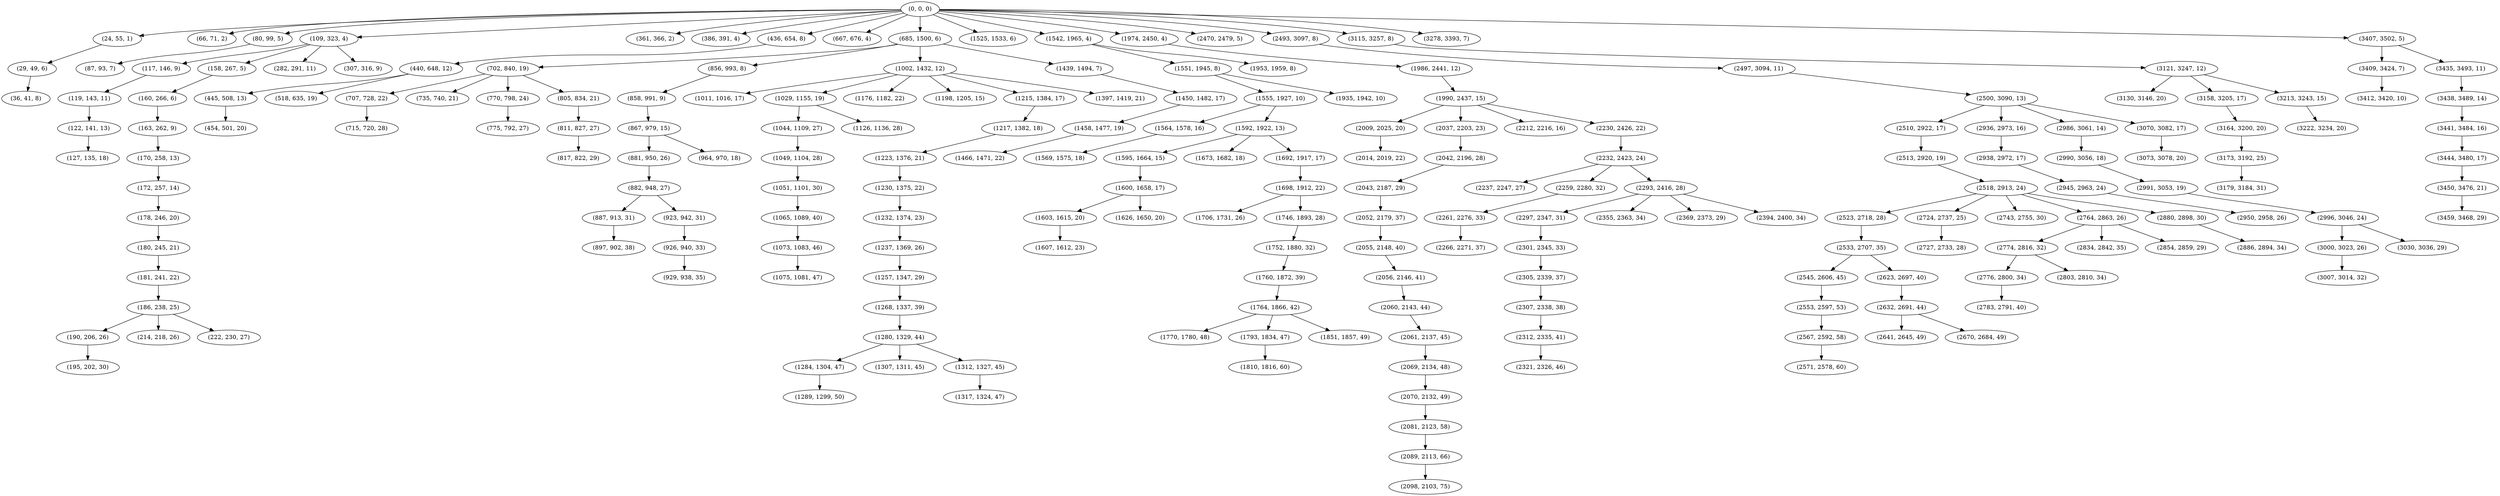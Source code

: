 digraph tree {
    "(0, 0, 0)";
    "(24, 55, 1)";
    "(29, 49, 6)";
    "(36, 41, 8)";
    "(66, 71, 2)";
    "(80, 99, 5)";
    "(87, 93, 7)";
    "(109, 323, 4)";
    "(117, 146, 9)";
    "(119, 143, 11)";
    "(122, 141, 13)";
    "(127, 135, 18)";
    "(158, 267, 5)";
    "(160, 266, 6)";
    "(163, 262, 9)";
    "(170, 258, 13)";
    "(172, 257, 14)";
    "(178, 246, 20)";
    "(180, 245, 21)";
    "(181, 241, 22)";
    "(186, 238, 25)";
    "(190, 206, 26)";
    "(195, 202, 30)";
    "(214, 218, 26)";
    "(222, 230, 27)";
    "(282, 291, 11)";
    "(307, 316, 9)";
    "(361, 366, 2)";
    "(386, 391, 4)";
    "(436, 654, 8)";
    "(440, 648, 12)";
    "(445, 508, 13)";
    "(454, 501, 20)";
    "(518, 635, 19)";
    "(667, 676, 4)";
    "(685, 1500, 6)";
    "(702, 840, 19)";
    "(707, 728, 22)";
    "(715, 720, 28)";
    "(735, 740, 21)";
    "(770, 798, 24)";
    "(775, 792, 27)";
    "(805, 834, 21)";
    "(811, 827, 27)";
    "(817, 822, 29)";
    "(856, 993, 8)";
    "(858, 991, 9)";
    "(867, 979, 15)";
    "(881, 950, 26)";
    "(882, 948, 27)";
    "(887, 913, 31)";
    "(897, 902, 38)";
    "(923, 942, 31)";
    "(926, 940, 33)";
    "(929, 938, 35)";
    "(964, 970, 18)";
    "(1002, 1432, 12)";
    "(1011, 1016, 17)";
    "(1029, 1155, 19)";
    "(1044, 1109, 27)";
    "(1049, 1104, 28)";
    "(1051, 1101, 30)";
    "(1065, 1089, 40)";
    "(1073, 1083, 46)";
    "(1075, 1081, 47)";
    "(1126, 1136, 28)";
    "(1176, 1182, 22)";
    "(1198, 1205, 15)";
    "(1215, 1384, 17)";
    "(1217, 1382, 18)";
    "(1223, 1376, 21)";
    "(1230, 1375, 22)";
    "(1232, 1374, 23)";
    "(1237, 1369, 26)";
    "(1257, 1347, 29)";
    "(1268, 1337, 39)";
    "(1280, 1329, 44)";
    "(1284, 1304, 47)";
    "(1289, 1299, 50)";
    "(1307, 1311, 45)";
    "(1312, 1327, 45)";
    "(1317, 1324, 47)";
    "(1397, 1419, 21)";
    "(1439, 1494, 7)";
    "(1450, 1482, 17)";
    "(1458, 1477, 19)";
    "(1466, 1471, 22)";
    "(1525, 1533, 6)";
    "(1542, 1965, 4)";
    "(1551, 1945, 8)";
    "(1555, 1927, 10)";
    "(1564, 1578, 16)";
    "(1569, 1575, 18)";
    "(1592, 1922, 13)";
    "(1595, 1664, 15)";
    "(1600, 1658, 17)";
    "(1603, 1615, 20)";
    "(1607, 1612, 23)";
    "(1626, 1650, 20)";
    "(1673, 1682, 18)";
    "(1692, 1917, 17)";
    "(1698, 1912, 22)";
    "(1706, 1731, 26)";
    "(1746, 1893, 28)";
    "(1752, 1880, 32)";
    "(1760, 1872, 39)";
    "(1764, 1866, 42)";
    "(1770, 1780, 48)";
    "(1793, 1834, 47)";
    "(1810, 1816, 60)";
    "(1851, 1857, 49)";
    "(1935, 1942, 10)";
    "(1953, 1959, 8)";
    "(1974, 2450, 4)";
    "(1986, 2441, 12)";
    "(1990, 2437, 15)";
    "(2009, 2025, 20)";
    "(2014, 2019, 22)";
    "(2037, 2203, 23)";
    "(2042, 2196, 28)";
    "(2043, 2187, 29)";
    "(2052, 2179, 37)";
    "(2055, 2148, 40)";
    "(2056, 2146, 41)";
    "(2060, 2143, 44)";
    "(2061, 2137, 45)";
    "(2069, 2134, 48)";
    "(2070, 2132, 49)";
    "(2081, 2123, 58)";
    "(2089, 2113, 66)";
    "(2098, 2103, 75)";
    "(2212, 2216, 16)";
    "(2230, 2426, 22)";
    "(2232, 2423, 24)";
    "(2237, 2247, 27)";
    "(2259, 2280, 32)";
    "(2261, 2276, 33)";
    "(2266, 2271, 37)";
    "(2293, 2416, 28)";
    "(2297, 2347, 31)";
    "(2301, 2345, 33)";
    "(2305, 2339, 37)";
    "(2307, 2338, 38)";
    "(2312, 2335, 41)";
    "(2321, 2326, 46)";
    "(2355, 2363, 34)";
    "(2369, 2373, 29)";
    "(2394, 2400, 34)";
    "(2470, 2479, 5)";
    "(2493, 3097, 8)";
    "(2497, 3094, 11)";
    "(2500, 3090, 13)";
    "(2510, 2922, 17)";
    "(2513, 2920, 19)";
    "(2518, 2913, 24)";
    "(2523, 2718, 28)";
    "(2533, 2707, 35)";
    "(2545, 2606, 45)";
    "(2553, 2597, 53)";
    "(2567, 2592, 58)";
    "(2571, 2578, 60)";
    "(2623, 2697, 40)";
    "(2632, 2691, 44)";
    "(2641, 2645, 49)";
    "(2670, 2684, 49)";
    "(2724, 2737, 25)";
    "(2727, 2733, 28)";
    "(2743, 2755, 30)";
    "(2764, 2863, 26)";
    "(2774, 2816, 32)";
    "(2776, 2800, 34)";
    "(2783, 2791, 40)";
    "(2803, 2810, 34)";
    "(2834, 2842, 35)";
    "(2854, 2859, 29)";
    "(2880, 2898, 30)";
    "(2886, 2894, 34)";
    "(2936, 2973, 16)";
    "(2938, 2972, 17)";
    "(2945, 2963, 24)";
    "(2950, 2958, 26)";
    "(2986, 3061, 14)";
    "(2990, 3056, 18)";
    "(2991, 3053, 19)";
    "(2996, 3046, 24)";
    "(3000, 3023, 26)";
    "(3007, 3014, 32)";
    "(3030, 3036, 29)";
    "(3070, 3082, 17)";
    "(3073, 3078, 20)";
    "(3115, 3257, 8)";
    "(3121, 3247, 12)";
    "(3130, 3146, 20)";
    "(3158, 3205, 17)";
    "(3164, 3200, 20)";
    "(3173, 3192, 25)";
    "(3179, 3184, 31)";
    "(3213, 3243, 15)";
    "(3222, 3234, 20)";
    "(3278, 3393, 7)";
    "(3407, 3502, 5)";
    "(3409, 3424, 7)";
    "(3412, 3420, 10)";
    "(3435, 3493, 11)";
    "(3438, 3489, 14)";
    "(3441, 3484, 16)";
    "(3444, 3480, 17)";
    "(3450, 3476, 21)";
    "(3459, 3468, 29)";
    "(0, 0, 0)" -> "(24, 55, 1)";
    "(0, 0, 0)" -> "(66, 71, 2)";
    "(0, 0, 0)" -> "(80, 99, 5)";
    "(0, 0, 0)" -> "(109, 323, 4)";
    "(0, 0, 0)" -> "(361, 366, 2)";
    "(0, 0, 0)" -> "(386, 391, 4)";
    "(0, 0, 0)" -> "(436, 654, 8)";
    "(0, 0, 0)" -> "(667, 676, 4)";
    "(0, 0, 0)" -> "(685, 1500, 6)";
    "(0, 0, 0)" -> "(1525, 1533, 6)";
    "(0, 0, 0)" -> "(1542, 1965, 4)";
    "(0, 0, 0)" -> "(1974, 2450, 4)";
    "(0, 0, 0)" -> "(2470, 2479, 5)";
    "(0, 0, 0)" -> "(2493, 3097, 8)";
    "(0, 0, 0)" -> "(3115, 3257, 8)";
    "(0, 0, 0)" -> "(3278, 3393, 7)";
    "(0, 0, 0)" -> "(3407, 3502, 5)";
    "(24, 55, 1)" -> "(29, 49, 6)";
    "(29, 49, 6)" -> "(36, 41, 8)";
    "(80, 99, 5)" -> "(87, 93, 7)";
    "(109, 323, 4)" -> "(117, 146, 9)";
    "(109, 323, 4)" -> "(158, 267, 5)";
    "(109, 323, 4)" -> "(282, 291, 11)";
    "(109, 323, 4)" -> "(307, 316, 9)";
    "(117, 146, 9)" -> "(119, 143, 11)";
    "(119, 143, 11)" -> "(122, 141, 13)";
    "(122, 141, 13)" -> "(127, 135, 18)";
    "(158, 267, 5)" -> "(160, 266, 6)";
    "(160, 266, 6)" -> "(163, 262, 9)";
    "(163, 262, 9)" -> "(170, 258, 13)";
    "(170, 258, 13)" -> "(172, 257, 14)";
    "(172, 257, 14)" -> "(178, 246, 20)";
    "(178, 246, 20)" -> "(180, 245, 21)";
    "(180, 245, 21)" -> "(181, 241, 22)";
    "(181, 241, 22)" -> "(186, 238, 25)";
    "(186, 238, 25)" -> "(190, 206, 26)";
    "(186, 238, 25)" -> "(214, 218, 26)";
    "(186, 238, 25)" -> "(222, 230, 27)";
    "(190, 206, 26)" -> "(195, 202, 30)";
    "(436, 654, 8)" -> "(440, 648, 12)";
    "(440, 648, 12)" -> "(445, 508, 13)";
    "(440, 648, 12)" -> "(518, 635, 19)";
    "(445, 508, 13)" -> "(454, 501, 20)";
    "(685, 1500, 6)" -> "(702, 840, 19)";
    "(685, 1500, 6)" -> "(856, 993, 8)";
    "(685, 1500, 6)" -> "(1002, 1432, 12)";
    "(685, 1500, 6)" -> "(1439, 1494, 7)";
    "(702, 840, 19)" -> "(707, 728, 22)";
    "(702, 840, 19)" -> "(735, 740, 21)";
    "(702, 840, 19)" -> "(770, 798, 24)";
    "(702, 840, 19)" -> "(805, 834, 21)";
    "(707, 728, 22)" -> "(715, 720, 28)";
    "(770, 798, 24)" -> "(775, 792, 27)";
    "(805, 834, 21)" -> "(811, 827, 27)";
    "(811, 827, 27)" -> "(817, 822, 29)";
    "(856, 993, 8)" -> "(858, 991, 9)";
    "(858, 991, 9)" -> "(867, 979, 15)";
    "(867, 979, 15)" -> "(881, 950, 26)";
    "(867, 979, 15)" -> "(964, 970, 18)";
    "(881, 950, 26)" -> "(882, 948, 27)";
    "(882, 948, 27)" -> "(887, 913, 31)";
    "(882, 948, 27)" -> "(923, 942, 31)";
    "(887, 913, 31)" -> "(897, 902, 38)";
    "(923, 942, 31)" -> "(926, 940, 33)";
    "(926, 940, 33)" -> "(929, 938, 35)";
    "(1002, 1432, 12)" -> "(1011, 1016, 17)";
    "(1002, 1432, 12)" -> "(1029, 1155, 19)";
    "(1002, 1432, 12)" -> "(1176, 1182, 22)";
    "(1002, 1432, 12)" -> "(1198, 1205, 15)";
    "(1002, 1432, 12)" -> "(1215, 1384, 17)";
    "(1002, 1432, 12)" -> "(1397, 1419, 21)";
    "(1029, 1155, 19)" -> "(1044, 1109, 27)";
    "(1029, 1155, 19)" -> "(1126, 1136, 28)";
    "(1044, 1109, 27)" -> "(1049, 1104, 28)";
    "(1049, 1104, 28)" -> "(1051, 1101, 30)";
    "(1051, 1101, 30)" -> "(1065, 1089, 40)";
    "(1065, 1089, 40)" -> "(1073, 1083, 46)";
    "(1073, 1083, 46)" -> "(1075, 1081, 47)";
    "(1215, 1384, 17)" -> "(1217, 1382, 18)";
    "(1217, 1382, 18)" -> "(1223, 1376, 21)";
    "(1223, 1376, 21)" -> "(1230, 1375, 22)";
    "(1230, 1375, 22)" -> "(1232, 1374, 23)";
    "(1232, 1374, 23)" -> "(1237, 1369, 26)";
    "(1237, 1369, 26)" -> "(1257, 1347, 29)";
    "(1257, 1347, 29)" -> "(1268, 1337, 39)";
    "(1268, 1337, 39)" -> "(1280, 1329, 44)";
    "(1280, 1329, 44)" -> "(1284, 1304, 47)";
    "(1280, 1329, 44)" -> "(1307, 1311, 45)";
    "(1280, 1329, 44)" -> "(1312, 1327, 45)";
    "(1284, 1304, 47)" -> "(1289, 1299, 50)";
    "(1312, 1327, 45)" -> "(1317, 1324, 47)";
    "(1439, 1494, 7)" -> "(1450, 1482, 17)";
    "(1450, 1482, 17)" -> "(1458, 1477, 19)";
    "(1458, 1477, 19)" -> "(1466, 1471, 22)";
    "(1542, 1965, 4)" -> "(1551, 1945, 8)";
    "(1542, 1965, 4)" -> "(1953, 1959, 8)";
    "(1551, 1945, 8)" -> "(1555, 1927, 10)";
    "(1551, 1945, 8)" -> "(1935, 1942, 10)";
    "(1555, 1927, 10)" -> "(1564, 1578, 16)";
    "(1555, 1927, 10)" -> "(1592, 1922, 13)";
    "(1564, 1578, 16)" -> "(1569, 1575, 18)";
    "(1592, 1922, 13)" -> "(1595, 1664, 15)";
    "(1592, 1922, 13)" -> "(1673, 1682, 18)";
    "(1592, 1922, 13)" -> "(1692, 1917, 17)";
    "(1595, 1664, 15)" -> "(1600, 1658, 17)";
    "(1600, 1658, 17)" -> "(1603, 1615, 20)";
    "(1600, 1658, 17)" -> "(1626, 1650, 20)";
    "(1603, 1615, 20)" -> "(1607, 1612, 23)";
    "(1692, 1917, 17)" -> "(1698, 1912, 22)";
    "(1698, 1912, 22)" -> "(1706, 1731, 26)";
    "(1698, 1912, 22)" -> "(1746, 1893, 28)";
    "(1746, 1893, 28)" -> "(1752, 1880, 32)";
    "(1752, 1880, 32)" -> "(1760, 1872, 39)";
    "(1760, 1872, 39)" -> "(1764, 1866, 42)";
    "(1764, 1866, 42)" -> "(1770, 1780, 48)";
    "(1764, 1866, 42)" -> "(1793, 1834, 47)";
    "(1764, 1866, 42)" -> "(1851, 1857, 49)";
    "(1793, 1834, 47)" -> "(1810, 1816, 60)";
    "(1974, 2450, 4)" -> "(1986, 2441, 12)";
    "(1986, 2441, 12)" -> "(1990, 2437, 15)";
    "(1990, 2437, 15)" -> "(2009, 2025, 20)";
    "(1990, 2437, 15)" -> "(2037, 2203, 23)";
    "(1990, 2437, 15)" -> "(2212, 2216, 16)";
    "(1990, 2437, 15)" -> "(2230, 2426, 22)";
    "(2009, 2025, 20)" -> "(2014, 2019, 22)";
    "(2037, 2203, 23)" -> "(2042, 2196, 28)";
    "(2042, 2196, 28)" -> "(2043, 2187, 29)";
    "(2043, 2187, 29)" -> "(2052, 2179, 37)";
    "(2052, 2179, 37)" -> "(2055, 2148, 40)";
    "(2055, 2148, 40)" -> "(2056, 2146, 41)";
    "(2056, 2146, 41)" -> "(2060, 2143, 44)";
    "(2060, 2143, 44)" -> "(2061, 2137, 45)";
    "(2061, 2137, 45)" -> "(2069, 2134, 48)";
    "(2069, 2134, 48)" -> "(2070, 2132, 49)";
    "(2070, 2132, 49)" -> "(2081, 2123, 58)";
    "(2081, 2123, 58)" -> "(2089, 2113, 66)";
    "(2089, 2113, 66)" -> "(2098, 2103, 75)";
    "(2230, 2426, 22)" -> "(2232, 2423, 24)";
    "(2232, 2423, 24)" -> "(2237, 2247, 27)";
    "(2232, 2423, 24)" -> "(2259, 2280, 32)";
    "(2232, 2423, 24)" -> "(2293, 2416, 28)";
    "(2259, 2280, 32)" -> "(2261, 2276, 33)";
    "(2261, 2276, 33)" -> "(2266, 2271, 37)";
    "(2293, 2416, 28)" -> "(2297, 2347, 31)";
    "(2293, 2416, 28)" -> "(2355, 2363, 34)";
    "(2293, 2416, 28)" -> "(2369, 2373, 29)";
    "(2293, 2416, 28)" -> "(2394, 2400, 34)";
    "(2297, 2347, 31)" -> "(2301, 2345, 33)";
    "(2301, 2345, 33)" -> "(2305, 2339, 37)";
    "(2305, 2339, 37)" -> "(2307, 2338, 38)";
    "(2307, 2338, 38)" -> "(2312, 2335, 41)";
    "(2312, 2335, 41)" -> "(2321, 2326, 46)";
    "(2493, 3097, 8)" -> "(2497, 3094, 11)";
    "(2497, 3094, 11)" -> "(2500, 3090, 13)";
    "(2500, 3090, 13)" -> "(2510, 2922, 17)";
    "(2500, 3090, 13)" -> "(2936, 2973, 16)";
    "(2500, 3090, 13)" -> "(2986, 3061, 14)";
    "(2500, 3090, 13)" -> "(3070, 3082, 17)";
    "(2510, 2922, 17)" -> "(2513, 2920, 19)";
    "(2513, 2920, 19)" -> "(2518, 2913, 24)";
    "(2518, 2913, 24)" -> "(2523, 2718, 28)";
    "(2518, 2913, 24)" -> "(2724, 2737, 25)";
    "(2518, 2913, 24)" -> "(2743, 2755, 30)";
    "(2518, 2913, 24)" -> "(2764, 2863, 26)";
    "(2518, 2913, 24)" -> "(2880, 2898, 30)";
    "(2523, 2718, 28)" -> "(2533, 2707, 35)";
    "(2533, 2707, 35)" -> "(2545, 2606, 45)";
    "(2533, 2707, 35)" -> "(2623, 2697, 40)";
    "(2545, 2606, 45)" -> "(2553, 2597, 53)";
    "(2553, 2597, 53)" -> "(2567, 2592, 58)";
    "(2567, 2592, 58)" -> "(2571, 2578, 60)";
    "(2623, 2697, 40)" -> "(2632, 2691, 44)";
    "(2632, 2691, 44)" -> "(2641, 2645, 49)";
    "(2632, 2691, 44)" -> "(2670, 2684, 49)";
    "(2724, 2737, 25)" -> "(2727, 2733, 28)";
    "(2764, 2863, 26)" -> "(2774, 2816, 32)";
    "(2764, 2863, 26)" -> "(2834, 2842, 35)";
    "(2764, 2863, 26)" -> "(2854, 2859, 29)";
    "(2774, 2816, 32)" -> "(2776, 2800, 34)";
    "(2774, 2816, 32)" -> "(2803, 2810, 34)";
    "(2776, 2800, 34)" -> "(2783, 2791, 40)";
    "(2880, 2898, 30)" -> "(2886, 2894, 34)";
    "(2936, 2973, 16)" -> "(2938, 2972, 17)";
    "(2938, 2972, 17)" -> "(2945, 2963, 24)";
    "(2945, 2963, 24)" -> "(2950, 2958, 26)";
    "(2986, 3061, 14)" -> "(2990, 3056, 18)";
    "(2990, 3056, 18)" -> "(2991, 3053, 19)";
    "(2991, 3053, 19)" -> "(2996, 3046, 24)";
    "(2996, 3046, 24)" -> "(3000, 3023, 26)";
    "(2996, 3046, 24)" -> "(3030, 3036, 29)";
    "(3000, 3023, 26)" -> "(3007, 3014, 32)";
    "(3070, 3082, 17)" -> "(3073, 3078, 20)";
    "(3115, 3257, 8)" -> "(3121, 3247, 12)";
    "(3121, 3247, 12)" -> "(3130, 3146, 20)";
    "(3121, 3247, 12)" -> "(3158, 3205, 17)";
    "(3121, 3247, 12)" -> "(3213, 3243, 15)";
    "(3158, 3205, 17)" -> "(3164, 3200, 20)";
    "(3164, 3200, 20)" -> "(3173, 3192, 25)";
    "(3173, 3192, 25)" -> "(3179, 3184, 31)";
    "(3213, 3243, 15)" -> "(3222, 3234, 20)";
    "(3407, 3502, 5)" -> "(3409, 3424, 7)";
    "(3407, 3502, 5)" -> "(3435, 3493, 11)";
    "(3409, 3424, 7)" -> "(3412, 3420, 10)";
    "(3435, 3493, 11)" -> "(3438, 3489, 14)";
    "(3438, 3489, 14)" -> "(3441, 3484, 16)";
    "(3441, 3484, 16)" -> "(3444, 3480, 17)";
    "(3444, 3480, 17)" -> "(3450, 3476, 21)";
    "(3450, 3476, 21)" -> "(3459, 3468, 29)";
}
